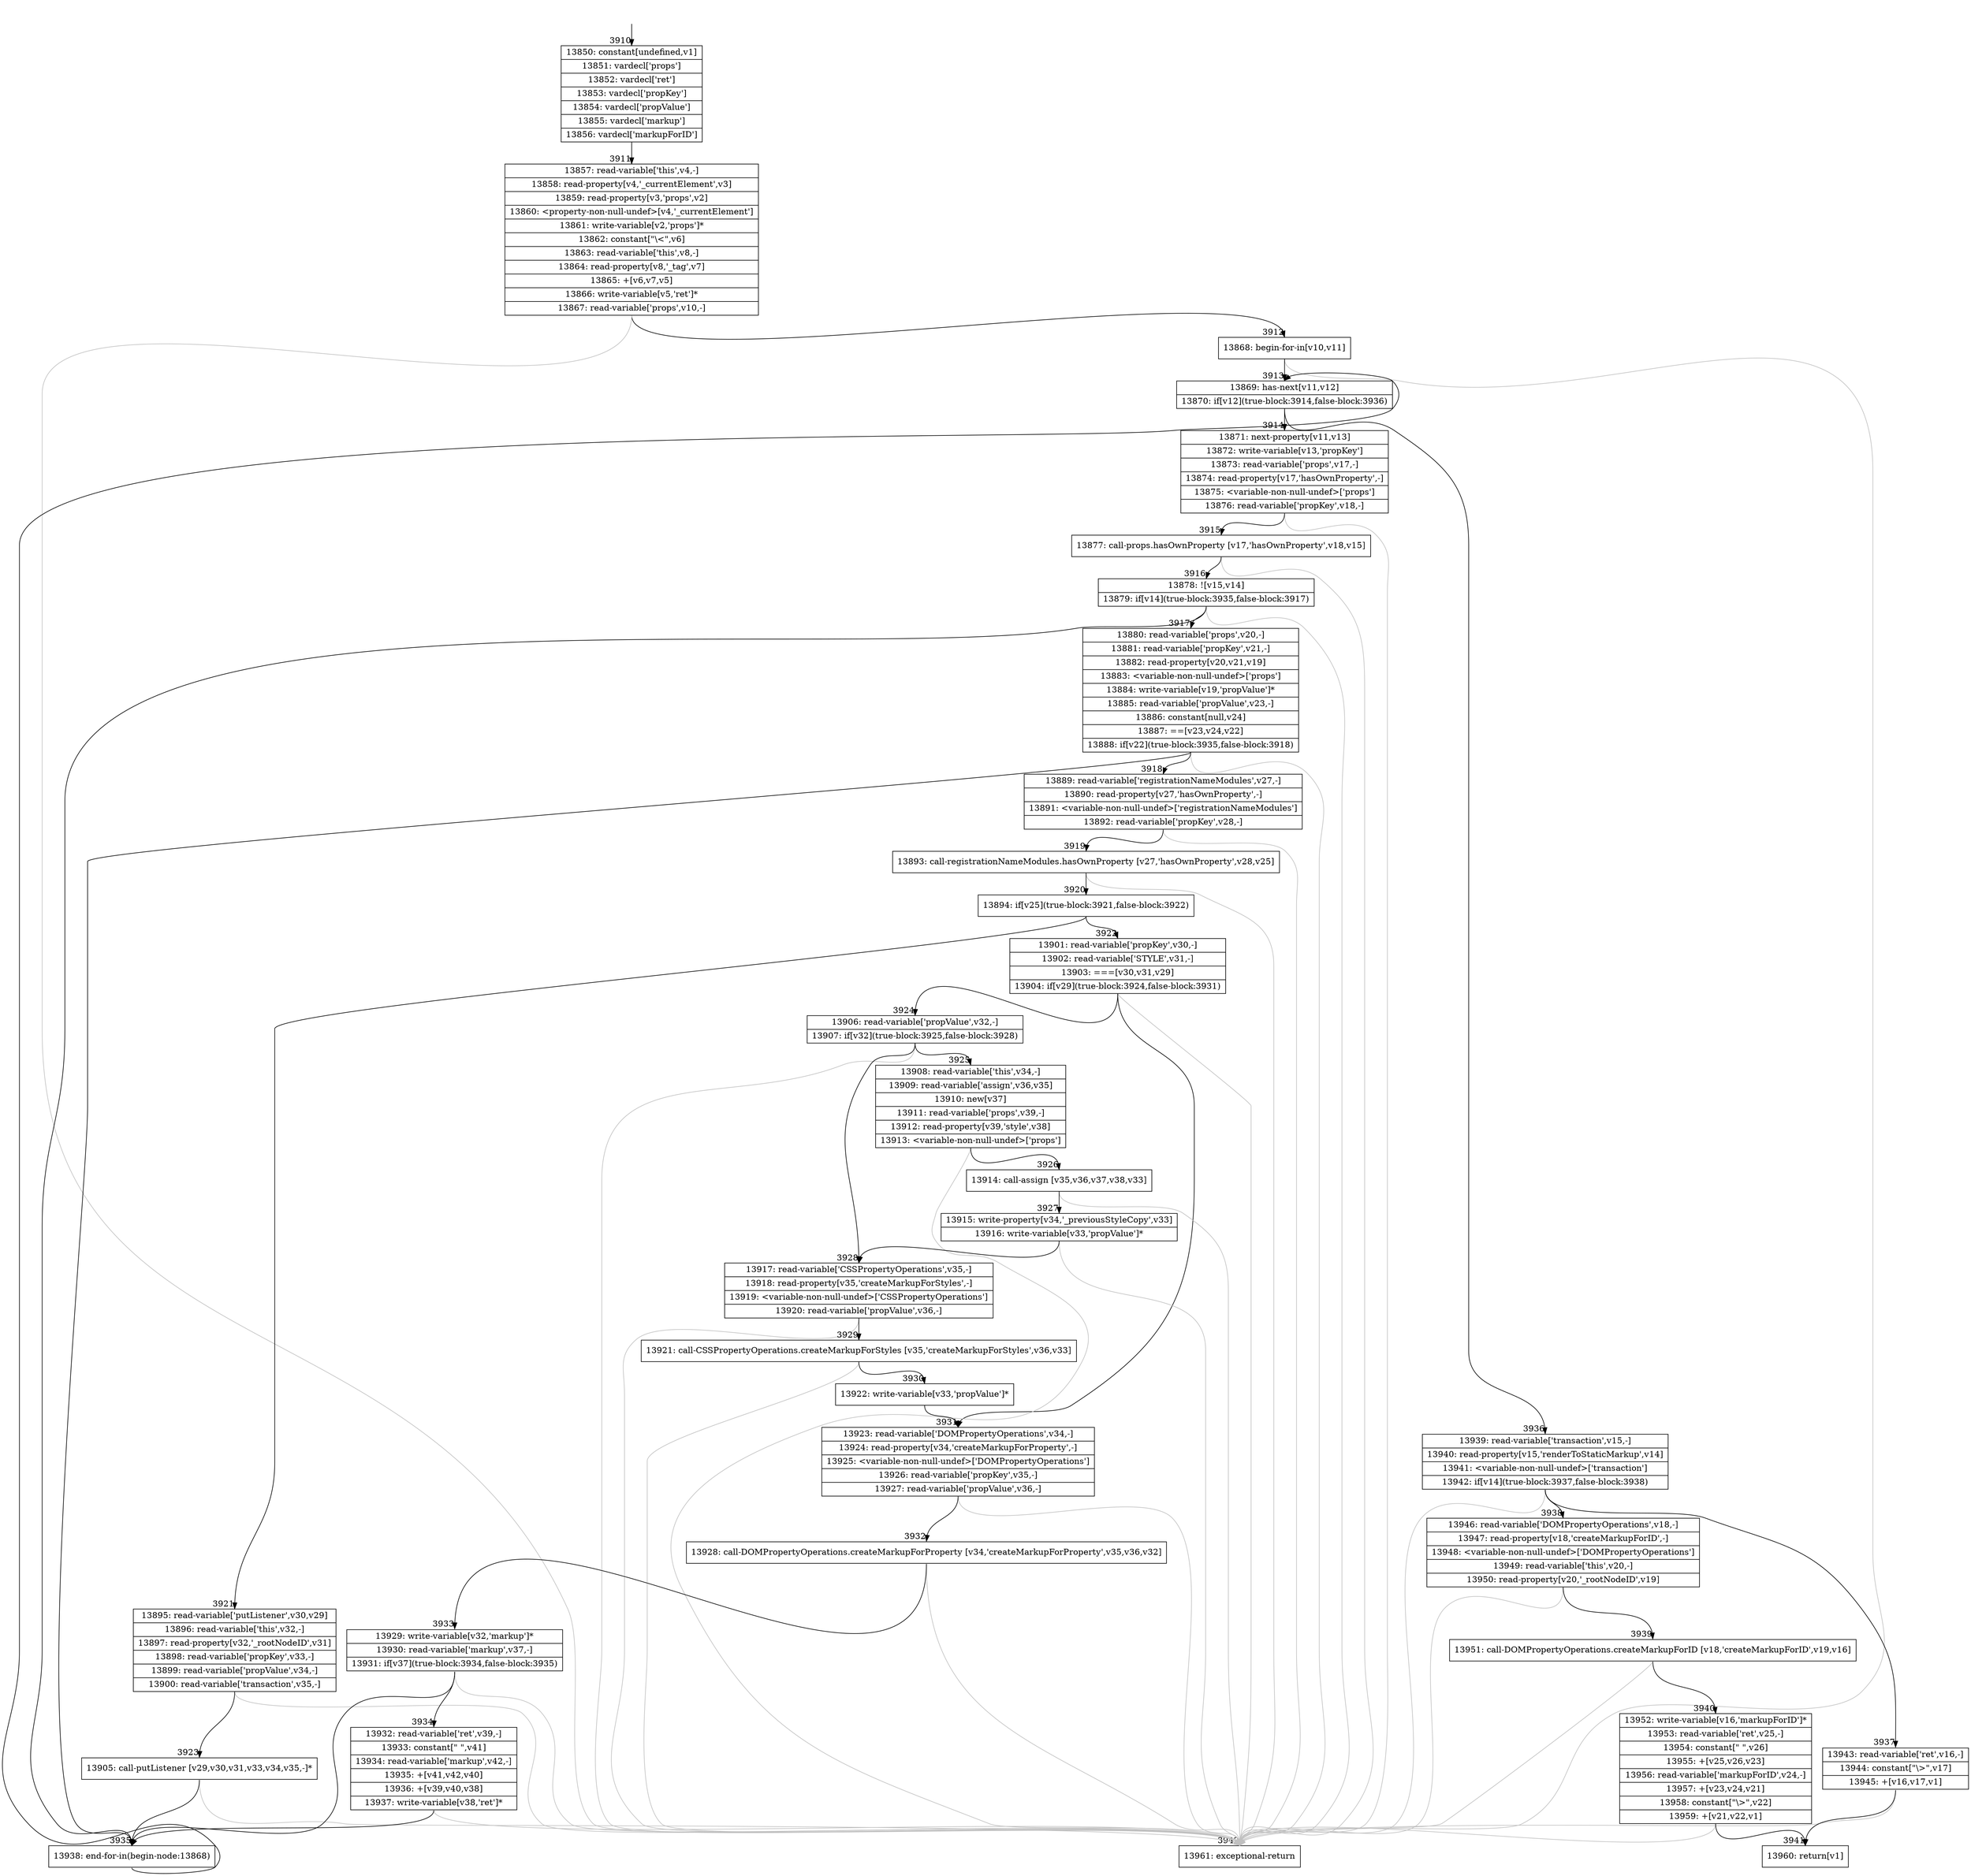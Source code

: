 digraph {
rankdir="TD"
BB_entry271[shape=none,label=""];
BB_entry271 -> BB3910 [tailport=s, headport=n, headlabel="    3910"]
BB3910 [shape=record label="{13850: constant[undefined,v1]|13851: vardecl['props']|13852: vardecl['ret']|13853: vardecl['propKey']|13854: vardecl['propValue']|13855: vardecl['markup']|13856: vardecl['markupForID']}" ] 
BB3910 -> BB3911 [tailport=s, headport=n, headlabel="      3911"]
BB3911 [shape=record label="{13857: read-variable['this',v4,-]|13858: read-property[v4,'_currentElement',v3]|13859: read-property[v3,'props',v2]|13860: \<property-non-null-undef\>[v4,'_currentElement']|13861: write-variable[v2,'props']*|13862: constant[\"\\\<\",v6]|13863: read-variable['this',v8,-]|13864: read-property[v8,'_tag',v7]|13865: +[v6,v7,v5]|13866: write-variable[v5,'ret']*|13867: read-variable['props',v10,-]}" ] 
BB3911 -> BB3912 [tailport=s, headport=n, headlabel="      3912"]
BB3911 -> BB3942 [tailport=s, headport=n, color=gray, headlabel="      3942"]
BB3912 [shape=record label="{13868: begin-for-in[v10,v11]}" ] 
BB3912 -> BB3913 [tailport=s, headport=n, headlabel="      3913"]
BB3912 -> BB3942 [tailport=s, headport=n, color=gray]
BB3913 [shape=record label="{13869: has-next[v11,v12]|13870: if[v12](true-block:3914,false-block:3936)}" ] 
BB3913 -> BB3914 [tailport=s, headport=n, headlabel="      3914"]
BB3913 -> BB3936 [tailport=s, headport=n, headlabel="      3936"]
BB3914 [shape=record label="{13871: next-property[v11,v13]|13872: write-variable[v13,'propKey']|13873: read-variable['props',v17,-]|13874: read-property[v17,'hasOwnProperty',-]|13875: \<variable-non-null-undef\>['props']|13876: read-variable['propKey',v18,-]}" ] 
BB3914 -> BB3915 [tailport=s, headport=n, headlabel="      3915"]
BB3914 -> BB3942 [tailport=s, headport=n, color=gray]
BB3915 [shape=record label="{13877: call-props.hasOwnProperty [v17,'hasOwnProperty',v18,v15]}" ] 
BB3915 -> BB3916 [tailport=s, headport=n, headlabel="      3916"]
BB3915 -> BB3942 [tailport=s, headport=n, color=gray]
BB3916 [shape=record label="{13878: ![v15,v14]|13879: if[v14](true-block:3935,false-block:3917)}" ] 
BB3916 -> BB3935 [tailport=s, headport=n, headlabel="      3935"]
BB3916 -> BB3917 [tailport=s, headport=n, headlabel="      3917"]
BB3916 -> BB3942 [tailport=s, headport=n, color=gray]
BB3917 [shape=record label="{13880: read-variable['props',v20,-]|13881: read-variable['propKey',v21,-]|13882: read-property[v20,v21,v19]|13883: \<variable-non-null-undef\>['props']|13884: write-variable[v19,'propValue']*|13885: read-variable['propValue',v23,-]|13886: constant[null,v24]|13887: ==[v23,v24,v22]|13888: if[v22](true-block:3935,false-block:3918)}" ] 
BB3917 -> BB3935 [tailport=s, headport=n]
BB3917 -> BB3918 [tailport=s, headport=n, headlabel="      3918"]
BB3917 -> BB3942 [tailport=s, headport=n, color=gray]
BB3918 [shape=record label="{13889: read-variable['registrationNameModules',v27,-]|13890: read-property[v27,'hasOwnProperty',-]|13891: \<variable-non-null-undef\>['registrationNameModules']|13892: read-variable['propKey',v28,-]}" ] 
BB3918 -> BB3919 [tailport=s, headport=n, headlabel="      3919"]
BB3918 -> BB3942 [tailport=s, headport=n, color=gray]
BB3919 [shape=record label="{13893: call-registrationNameModules.hasOwnProperty [v27,'hasOwnProperty',v28,v25]}" ] 
BB3919 -> BB3920 [tailport=s, headport=n, headlabel="      3920"]
BB3919 -> BB3942 [tailport=s, headport=n, color=gray]
BB3920 [shape=record label="{13894: if[v25](true-block:3921,false-block:3922)}" ] 
BB3920 -> BB3921 [tailport=s, headport=n, headlabel="      3921"]
BB3920 -> BB3922 [tailport=s, headport=n, headlabel="      3922"]
BB3921 [shape=record label="{13895: read-variable['putListener',v30,v29]|13896: read-variable['this',v32,-]|13897: read-property[v32,'_rootNodeID',v31]|13898: read-variable['propKey',v33,-]|13899: read-variable['propValue',v34,-]|13900: read-variable['transaction',v35,-]}" ] 
BB3921 -> BB3923 [tailport=s, headport=n, headlabel="      3923"]
BB3921 -> BB3942 [tailport=s, headport=n, color=gray]
BB3922 [shape=record label="{13901: read-variable['propKey',v30,-]|13902: read-variable['STYLE',v31,-]|13903: ===[v30,v31,v29]|13904: if[v29](true-block:3924,false-block:3931)}" ] 
BB3922 -> BB3924 [tailport=s, headport=n, headlabel="      3924"]
BB3922 -> BB3931 [tailport=s, headport=n, headlabel="      3931"]
BB3922 -> BB3942 [tailport=s, headport=n, color=gray]
BB3923 [shape=record label="{13905: call-putListener [v29,v30,v31,v33,v34,v35,-]*}" ] 
BB3923 -> BB3935 [tailport=s, headport=n]
BB3923 -> BB3942 [tailport=s, headport=n, color=gray]
BB3924 [shape=record label="{13906: read-variable['propValue',v32,-]|13907: if[v32](true-block:3925,false-block:3928)}" ] 
BB3924 -> BB3925 [tailport=s, headport=n, headlabel="      3925"]
BB3924 -> BB3928 [tailport=s, headport=n, headlabel="      3928"]
BB3924 -> BB3942 [tailport=s, headport=n, color=gray]
BB3925 [shape=record label="{13908: read-variable['this',v34,-]|13909: read-variable['assign',v36,v35]|13910: new[v37]|13911: read-variable['props',v39,-]|13912: read-property[v39,'style',v38]|13913: \<variable-non-null-undef\>['props']}" ] 
BB3925 -> BB3926 [tailport=s, headport=n, headlabel="      3926"]
BB3925 -> BB3942 [tailport=s, headport=n, color=gray]
BB3926 [shape=record label="{13914: call-assign [v35,v36,v37,v38,v33]}" ] 
BB3926 -> BB3927 [tailport=s, headport=n, headlabel="      3927"]
BB3926 -> BB3942 [tailport=s, headport=n, color=gray]
BB3927 [shape=record label="{13915: write-property[v34,'_previousStyleCopy',v33]|13916: write-variable[v33,'propValue']*}" ] 
BB3927 -> BB3928 [tailport=s, headport=n]
BB3927 -> BB3942 [tailport=s, headport=n, color=gray]
BB3928 [shape=record label="{13917: read-variable['CSSPropertyOperations',v35,-]|13918: read-property[v35,'createMarkupForStyles',-]|13919: \<variable-non-null-undef\>['CSSPropertyOperations']|13920: read-variable['propValue',v36,-]}" ] 
BB3928 -> BB3929 [tailport=s, headport=n, headlabel="      3929"]
BB3928 -> BB3942 [tailport=s, headport=n, color=gray]
BB3929 [shape=record label="{13921: call-CSSPropertyOperations.createMarkupForStyles [v35,'createMarkupForStyles',v36,v33]}" ] 
BB3929 -> BB3930 [tailport=s, headport=n, headlabel="      3930"]
BB3929 -> BB3942 [tailport=s, headport=n, color=gray]
BB3930 [shape=record label="{13922: write-variable[v33,'propValue']*}" ] 
BB3930 -> BB3931 [tailport=s, headport=n]
BB3931 [shape=record label="{13923: read-variable['DOMPropertyOperations',v34,-]|13924: read-property[v34,'createMarkupForProperty',-]|13925: \<variable-non-null-undef\>['DOMPropertyOperations']|13926: read-variable['propKey',v35,-]|13927: read-variable['propValue',v36,-]}" ] 
BB3931 -> BB3932 [tailport=s, headport=n, headlabel="      3932"]
BB3931 -> BB3942 [tailport=s, headport=n, color=gray]
BB3932 [shape=record label="{13928: call-DOMPropertyOperations.createMarkupForProperty [v34,'createMarkupForProperty',v35,v36,v32]}" ] 
BB3932 -> BB3933 [tailport=s, headport=n, headlabel="      3933"]
BB3932 -> BB3942 [tailport=s, headport=n, color=gray]
BB3933 [shape=record label="{13929: write-variable[v32,'markup']*|13930: read-variable['markup',v37,-]|13931: if[v37](true-block:3934,false-block:3935)}" ] 
BB3933 -> BB3934 [tailport=s, headport=n, headlabel="      3934"]
BB3933 -> BB3935 [tailport=s, headport=n]
BB3933 -> BB3942 [tailport=s, headport=n, color=gray]
BB3934 [shape=record label="{13932: read-variable['ret',v39,-]|13933: constant[\" \",v41]|13934: read-variable['markup',v42,-]|13935: +[v41,v42,v40]|13936: +[v39,v40,v38]|13937: write-variable[v38,'ret']*}" ] 
BB3934 -> BB3935 [tailport=s, headport=n]
BB3934 -> BB3942 [tailport=s, headport=n, color=gray]
BB3935 [shape=record label="{13938: end-for-in(begin-node:13868)}" ] 
BB3935 -> BB3913 [tailport=s, headport=n]
BB3936 [shape=record label="{13939: read-variable['transaction',v15,-]|13940: read-property[v15,'renderToStaticMarkup',v14]|13941: \<variable-non-null-undef\>['transaction']|13942: if[v14](true-block:3937,false-block:3938)}" ] 
BB3936 -> BB3937 [tailport=s, headport=n, headlabel="      3937"]
BB3936 -> BB3938 [tailport=s, headport=n, headlabel="      3938"]
BB3936 -> BB3942 [tailport=s, headport=n, color=gray]
BB3937 [shape=record label="{13943: read-variable['ret',v16,-]|13944: constant[\"\\\>\",v17]|13945: +[v16,v17,v1]}" ] 
BB3937 -> BB3941 [tailport=s, headport=n, headlabel="      3941"]
BB3937 -> BB3942 [tailport=s, headport=n, color=gray]
BB3938 [shape=record label="{13946: read-variable['DOMPropertyOperations',v18,-]|13947: read-property[v18,'createMarkupForID',-]|13948: \<variable-non-null-undef\>['DOMPropertyOperations']|13949: read-variable['this',v20,-]|13950: read-property[v20,'_rootNodeID',v19]}" ] 
BB3938 -> BB3939 [tailport=s, headport=n, headlabel="      3939"]
BB3938 -> BB3942 [tailport=s, headport=n, color=gray]
BB3939 [shape=record label="{13951: call-DOMPropertyOperations.createMarkupForID [v18,'createMarkupForID',v19,v16]}" ] 
BB3939 -> BB3940 [tailport=s, headport=n, headlabel="      3940"]
BB3939 -> BB3942 [tailport=s, headport=n, color=gray]
BB3940 [shape=record label="{13952: write-variable[v16,'markupForID']*|13953: read-variable['ret',v25,-]|13954: constant[\" \",v26]|13955: +[v25,v26,v23]|13956: read-variable['markupForID',v24,-]|13957: +[v23,v24,v21]|13958: constant[\"\\\>\",v22]|13959: +[v21,v22,v1]}" ] 
BB3940 -> BB3941 [tailport=s, headport=n]
BB3940 -> BB3942 [tailport=s, headport=n, color=gray]
BB3941 [shape=record label="{13960: return[v1]}" ] 
BB3942 [shape=record label="{13961: exceptional-return}" ] 
//#$~ 7700
}
